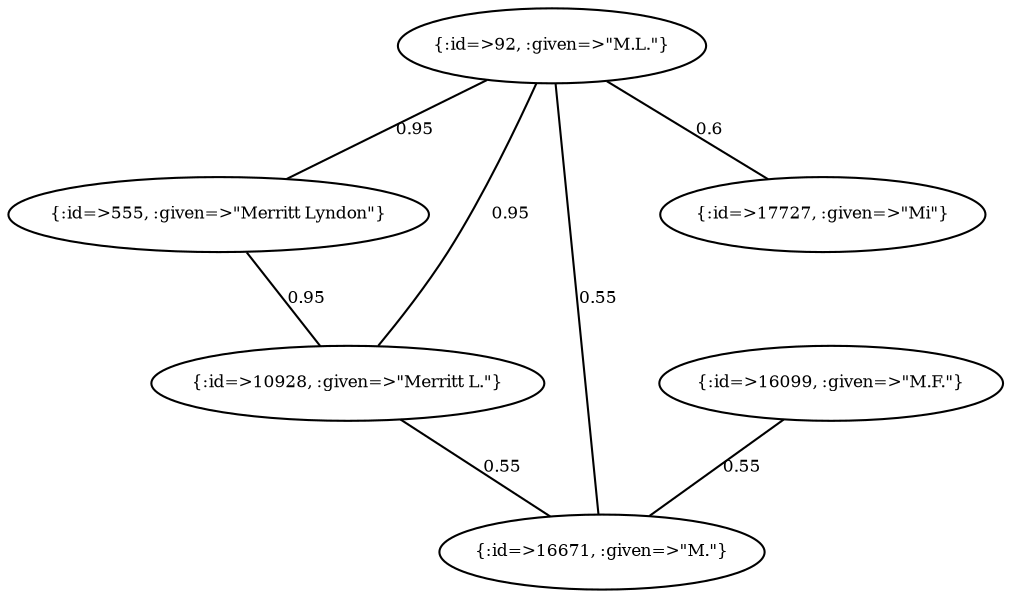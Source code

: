 graph Collector__WeightedGraph {
    "{:id=>92, :given=>\"M.L.\"}" [
        fontsize = 8,
        label = "{:id=>92, :given=>\"M.L.\"}"
    ]

    "{:id=>555, :given=>\"Merritt Lyndon\"}" [
        fontsize = 8,
        label = "{:id=>555, :given=>\"Merritt Lyndon\"}"
    ]

    "{:id=>10928, :given=>\"Merritt L.\"}" [
        fontsize = 8,
        label = "{:id=>10928, :given=>\"Merritt L.\"}"
    ]

    "{:id=>16099, :given=>\"M.F.\"}" [
        fontsize = 8,
        label = "{:id=>16099, :given=>\"M.F.\"}"
    ]

    "{:id=>16671, :given=>\"M.\"}" [
        fontsize = 8,
        label = "{:id=>16671, :given=>\"M.\"}"
    ]

    "{:id=>17727, :given=>\"Mi\"}" [
        fontsize = 8,
        label = "{:id=>17727, :given=>\"Mi\"}"
    ]

    "{:id=>92, :given=>\"M.L.\"}" -- "{:id=>555, :given=>\"Merritt Lyndon\"}" [
        fontsize = 8,
        label = 0.95
    ]

    "{:id=>92, :given=>\"M.L.\"}" -- "{:id=>10928, :given=>\"Merritt L.\"}" [
        fontsize = 8,
        label = 0.95
    ]

    "{:id=>92, :given=>\"M.L.\"}" -- "{:id=>16671, :given=>\"M.\"}" [
        fontsize = 8,
        label = 0.55
    ]

    "{:id=>92, :given=>\"M.L.\"}" -- "{:id=>17727, :given=>\"Mi\"}" [
        fontsize = 8,
        label = 0.6
    ]

    "{:id=>555, :given=>\"Merritt Lyndon\"}" -- "{:id=>10928, :given=>\"Merritt L.\"}" [
        fontsize = 8,
        label = 0.95
    ]

    "{:id=>10928, :given=>\"Merritt L.\"}" -- "{:id=>16671, :given=>\"M.\"}" [
        fontsize = 8,
        label = 0.55
    ]

    "{:id=>16099, :given=>\"M.F.\"}" -- "{:id=>16671, :given=>\"M.\"}" [
        fontsize = 8,
        label = 0.55
    ]
}
